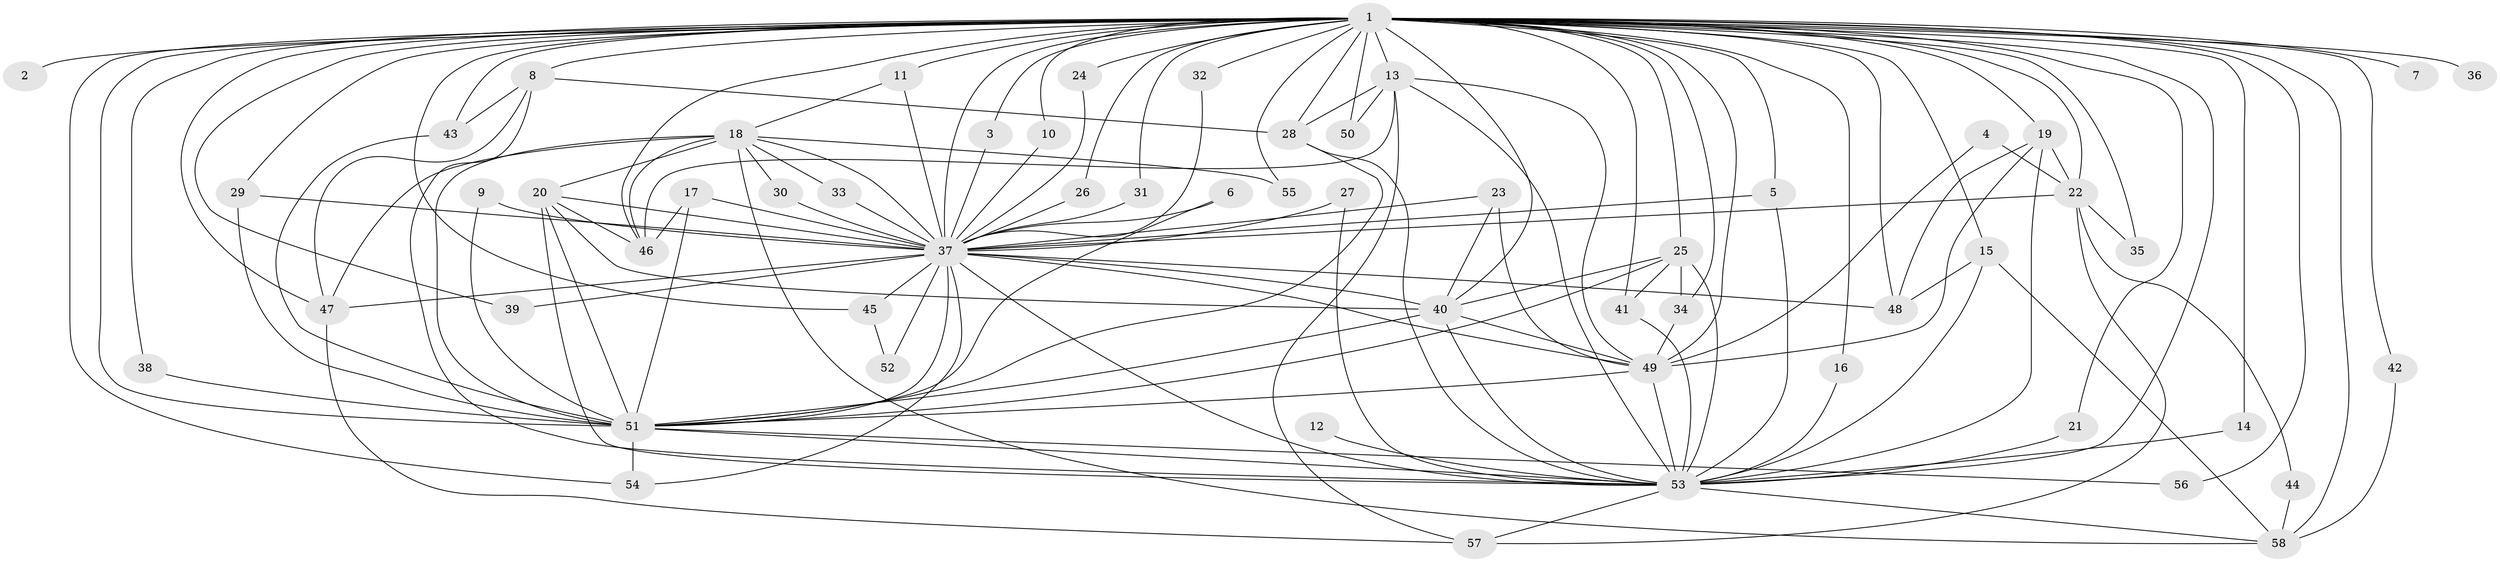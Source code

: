 // original degree distribution, {22: 0.017241379310344827, 23: 0.008620689655172414, 16: 0.008620689655172414, 15: 0.008620689655172414, 27: 0.008620689655172414, 20: 0.008620689655172414, 19: 0.008620689655172414, 28: 0.008620689655172414, 31: 0.008620689655172414, 2: 0.5258620689655172, 3: 0.25, 5: 0.05172413793103448, 7: 0.008620689655172414, 4: 0.0603448275862069, 11: 0.008620689655172414, 6: 0.008620689655172414}
// Generated by graph-tools (version 1.1) at 2025/49/03/09/25 03:49:43]
// undirected, 58 vertices, 145 edges
graph export_dot {
graph [start="1"]
  node [color=gray90,style=filled];
  1;
  2;
  3;
  4;
  5;
  6;
  7;
  8;
  9;
  10;
  11;
  12;
  13;
  14;
  15;
  16;
  17;
  18;
  19;
  20;
  21;
  22;
  23;
  24;
  25;
  26;
  27;
  28;
  29;
  30;
  31;
  32;
  33;
  34;
  35;
  36;
  37;
  38;
  39;
  40;
  41;
  42;
  43;
  44;
  45;
  46;
  47;
  48;
  49;
  50;
  51;
  52;
  53;
  54;
  55;
  56;
  57;
  58;
  1 -- 2 [weight=2.0];
  1 -- 3 [weight=1.0];
  1 -- 5 [weight=1.0];
  1 -- 7 [weight=2.0];
  1 -- 8 [weight=2.0];
  1 -- 10 [weight=1.0];
  1 -- 11 [weight=2.0];
  1 -- 13 [weight=3.0];
  1 -- 14 [weight=1.0];
  1 -- 15 [weight=3.0];
  1 -- 16 [weight=1.0];
  1 -- 19 [weight=1.0];
  1 -- 21 [weight=1.0];
  1 -- 22 [weight=1.0];
  1 -- 24 [weight=1.0];
  1 -- 25 [weight=1.0];
  1 -- 26 [weight=1.0];
  1 -- 28 [weight=1.0];
  1 -- 29 [weight=1.0];
  1 -- 31 [weight=1.0];
  1 -- 32 [weight=1.0];
  1 -- 34 [weight=1.0];
  1 -- 35 [weight=1.0];
  1 -- 36 [weight=1.0];
  1 -- 37 [weight=9.0];
  1 -- 38 [weight=1.0];
  1 -- 39 [weight=1.0];
  1 -- 40 [weight=6.0];
  1 -- 41 [weight=1.0];
  1 -- 42 [weight=1.0];
  1 -- 43 [weight=2.0];
  1 -- 45 [weight=2.0];
  1 -- 46 [weight=1.0];
  1 -- 47 [weight=1.0];
  1 -- 48 [weight=1.0];
  1 -- 49 [weight=5.0];
  1 -- 50 [weight=1.0];
  1 -- 51 [weight=4.0];
  1 -- 53 [weight=4.0];
  1 -- 54 [weight=1.0];
  1 -- 55 [weight=1.0];
  1 -- 56 [weight=1.0];
  1 -- 58 [weight=1.0];
  3 -- 37 [weight=1.0];
  4 -- 22 [weight=1.0];
  4 -- 49 [weight=1.0];
  5 -- 37 [weight=1.0];
  5 -- 53 [weight=1.0];
  6 -- 37 [weight=1.0];
  6 -- 51 [weight=1.0];
  8 -- 28 [weight=1.0];
  8 -- 43 [weight=1.0];
  8 -- 47 [weight=1.0];
  8 -- 53 [weight=1.0];
  9 -- 37 [weight=1.0];
  9 -- 51 [weight=1.0];
  10 -- 37 [weight=1.0];
  11 -- 18 [weight=1.0];
  11 -- 37 [weight=1.0];
  12 -- 53 [weight=1.0];
  13 -- 28 [weight=1.0];
  13 -- 46 [weight=1.0];
  13 -- 49 [weight=1.0];
  13 -- 50 [weight=1.0];
  13 -- 53 [weight=1.0];
  13 -- 57 [weight=1.0];
  14 -- 53 [weight=1.0];
  15 -- 48 [weight=1.0];
  15 -- 53 [weight=1.0];
  15 -- 58 [weight=1.0];
  16 -- 53 [weight=1.0];
  17 -- 37 [weight=1.0];
  17 -- 46 [weight=1.0];
  17 -- 51 [weight=1.0];
  18 -- 20 [weight=1.0];
  18 -- 30 [weight=1.0];
  18 -- 33 [weight=1.0];
  18 -- 37 [weight=1.0];
  18 -- 46 [weight=1.0];
  18 -- 47 [weight=1.0];
  18 -- 51 [weight=2.0];
  18 -- 55 [weight=1.0];
  18 -- 58 [weight=1.0];
  19 -- 22 [weight=1.0];
  19 -- 48 [weight=1.0];
  19 -- 49 [weight=1.0];
  19 -- 53 [weight=1.0];
  20 -- 37 [weight=1.0];
  20 -- 40 [weight=1.0];
  20 -- 46 [weight=1.0];
  20 -- 51 [weight=1.0];
  20 -- 53 [weight=1.0];
  21 -- 53 [weight=1.0];
  22 -- 35 [weight=1.0];
  22 -- 37 [weight=1.0];
  22 -- 44 [weight=1.0];
  22 -- 57 [weight=1.0];
  23 -- 37 [weight=1.0];
  23 -- 40 [weight=2.0];
  23 -- 49 [weight=1.0];
  24 -- 37 [weight=1.0];
  25 -- 34 [weight=1.0];
  25 -- 40 [weight=1.0];
  25 -- 41 [weight=1.0];
  25 -- 51 [weight=1.0];
  25 -- 53 [weight=1.0];
  26 -- 37 [weight=2.0];
  27 -- 37 [weight=2.0];
  27 -- 53 [weight=1.0];
  28 -- 51 [weight=1.0];
  28 -- 53 [weight=1.0];
  29 -- 37 [weight=1.0];
  29 -- 51 [weight=1.0];
  30 -- 37 [weight=2.0];
  31 -- 37 [weight=3.0];
  32 -- 37 [weight=1.0];
  33 -- 37 [weight=1.0];
  34 -- 49 [weight=1.0];
  37 -- 39 [weight=1.0];
  37 -- 40 [weight=2.0];
  37 -- 45 [weight=2.0];
  37 -- 47 [weight=1.0];
  37 -- 48 [weight=1.0];
  37 -- 49 [weight=2.0];
  37 -- 51 [weight=2.0];
  37 -- 52 [weight=1.0];
  37 -- 53 [weight=3.0];
  37 -- 54 [weight=1.0];
  38 -- 51 [weight=1.0];
  40 -- 49 [weight=1.0];
  40 -- 51 [weight=1.0];
  40 -- 53 [weight=1.0];
  41 -- 53 [weight=1.0];
  42 -- 58 [weight=1.0];
  43 -- 51 [weight=1.0];
  44 -- 58 [weight=1.0];
  45 -- 52 [weight=1.0];
  47 -- 57 [weight=1.0];
  49 -- 51 [weight=1.0];
  49 -- 53 [weight=1.0];
  51 -- 53 [weight=1.0];
  51 -- 54 [weight=1.0];
  51 -- 56 [weight=1.0];
  53 -- 57 [weight=1.0];
  53 -- 58 [weight=1.0];
}
